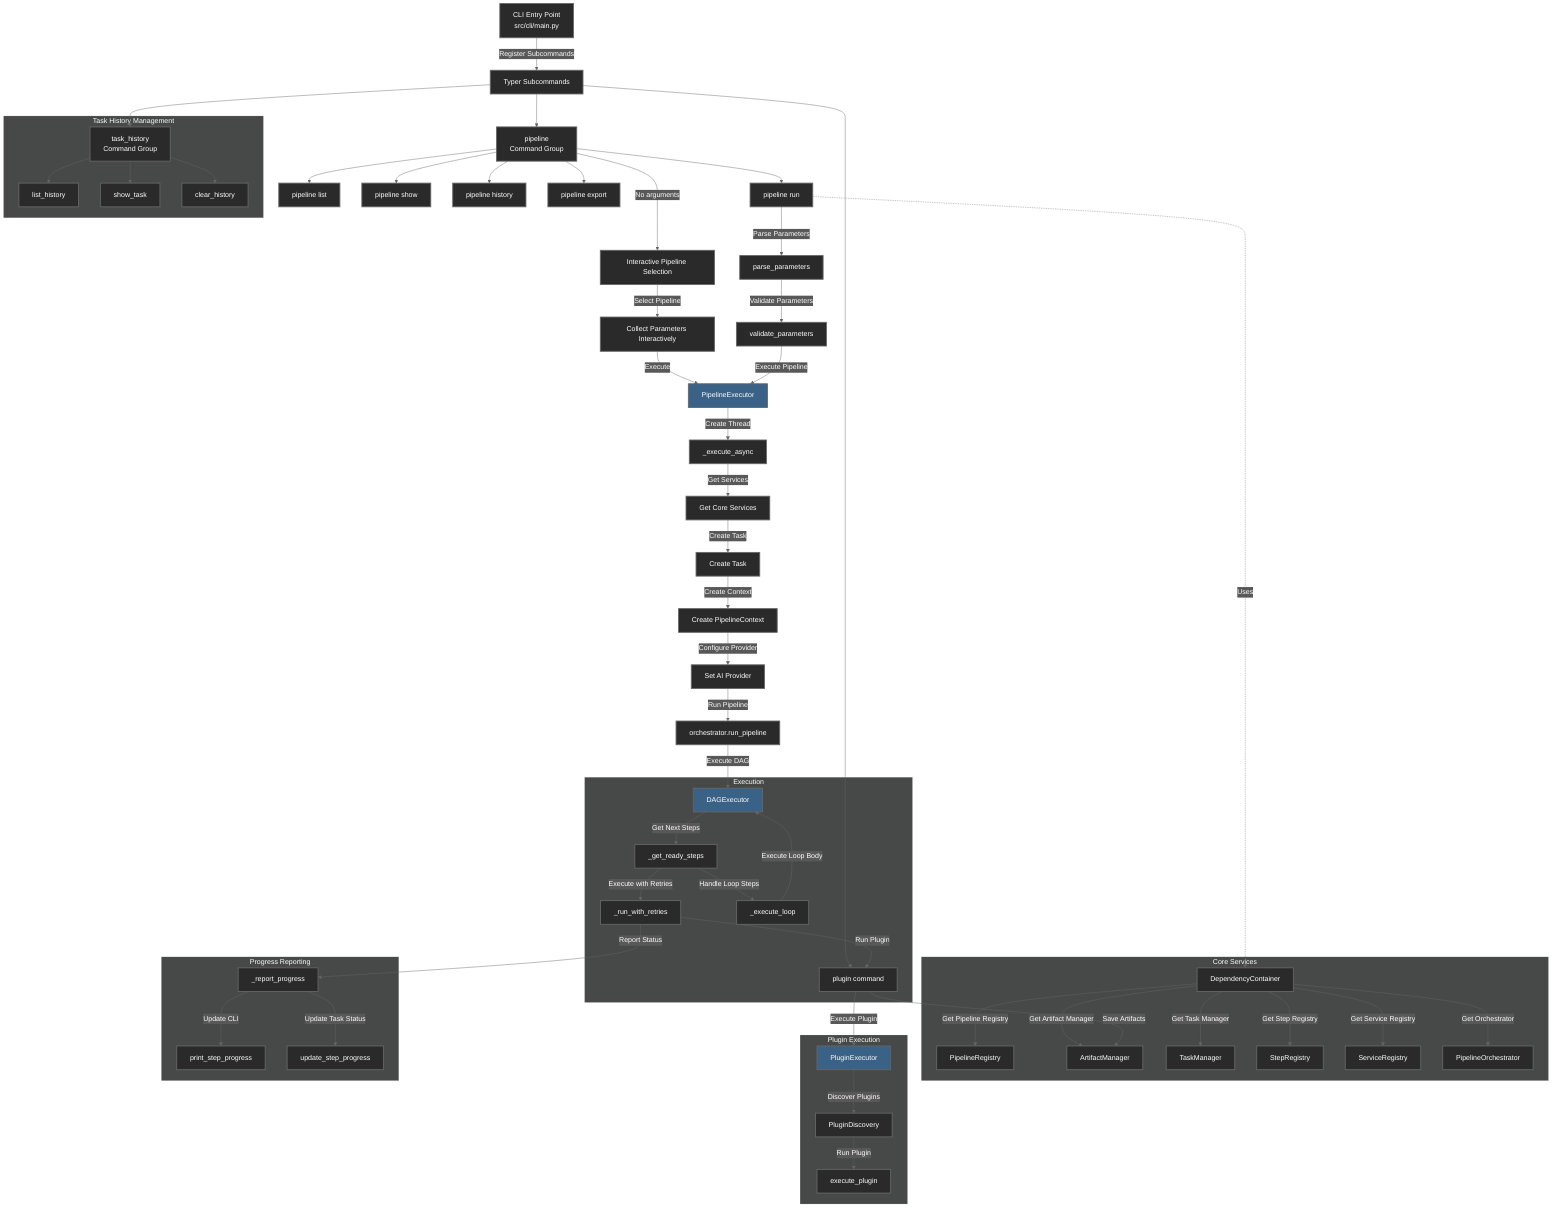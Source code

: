 ---
config:
    theme: dark
    themeVariables:
        primaryColor: "#2A2A2A"
        primaryBorderColor: "#666"
        lineColor: "#666"
        textColor: "#fff"
---
flowchart TD
    %% Main CLI Entry Point
    CLI[CLI Entry Point<br>src/cli/main.py] --> |Register Subcommands| Subcommands[Typer Subcommands]

    %% Subcommands
    Subcommands --> Pipeline[pipeline<br>Command Group]
    Subcommands --> Plugin[plugin<br>Command Group]
    Subcommands --> TaskHistory[task_history<br>Command Group]

    %% Pipeline Commands
    Pipeline --> PipelineList[pipeline list]
    Pipeline --> PipelineShow[pipeline show]
    Pipeline --> PipelineRun[pipeline run]
    Pipeline --> PipelineHistory[pipeline history]
    Pipeline --> PipelineExport[pipeline export]

    %% Interactive Mode
    Pipeline --> |No arguments| PipelineInteractive[Interactive Pipeline Selection]
    PipelineInteractive --> |Select Pipeline| PipelinePrompt[Collect Parameters Interactively]
    PipelinePrompt --> |Execute| Executor[PipelineExecutor]

    %% Pipeline Run Flow
    PipelineRun --> |Parse Parameters| ParseParams[parse_parameters]
    ParseParams --> |Validate Parameters| ValidateParams[validate_parameters]
    ValidateParams --> |Execute Pipeline| Executor

    %% Pipeline Executor
    Executor --> |Create Thread| AsyncExec[_execute_async]
    AsyncExec --> |Get Services| Services[Get Core Services]
    Services --> |Create Task| TaskCreate[Create Task]
    TaskCreate --> |Create Context| ContextCreate[Create PipelineContext]
    ContextCreate --> |Configure Provider| SetProvider[Set AI Provider]
    SetProvider --> |Run Pipeline| RunPipeline[orchestrator.run_pipeline]

    %% Core Services
    subgraph Core[Core Services]
        direction TB
        Container[DependencyContainer]
        PipelineReg[PipelineRegistry]
        ArtifactMgr[ArtifactManager]
        TaskMgr[TaskManager]
        StepReg[StepRegistry]
        ServiceReg[ServiceRegistry]
        Orchestrator[PipelineOrchestrator]

        Container --> |Get Pipeline Registry| PipelineReg
        Container --> |Get Artifact Manager| ArtifactMgr
        Container --> |Get Task Manager| TaskMgr
        Container --> |Get Step Registry| StepReg
        Container --> |Get Service Registry| ServiceReg
        Container --> |Get Orchestrator| Orchestrator
    end

    %% Execution Flow
    subgraph Exec[Execution]
        direction TB
        DAG[DAGExecutor]
        ReadySteps[_get_ready_steps]
        RunWithRetries[_run_with_retries]
        Plugin[Plugin Execution]
        LoopExecution[_execute_loop]

        DAG --> |Get Next Steps| ReadySteps
        ReadySteps --> |Execute with Retries| RunWithRetries
        ReadySteps --> |Handle Loop Steps| LoopExecution
        RunWithRetries --> |Run Plugin| Plugin
        LoopExecution --> |Execute Loop Body| DAG
    end

    %% Plugin Execution
    subgraph PluginExec[Plugin Execution]
        direction TB
        PluginExecutor[PluginExecutor]
        PluginDiscovery[PluginDiscovery]

        Plugin[plugin command] --> |Execute Plugin| PluginExecutor
        PluginExecutor --> |Discover Plugins| PluginDiscovery
        PluginDiscovery --> |Run Plugin| ExecutePlugin[execute_plugin]
    end

    %% Task History
    subgraph History[Task History Management]
        direction TB
        ListHistory[list_history]
        ShowTask[show_task]
        ClearHistory[clear_history]

        TaskHistory --> ListHistory
        TaskHistory --> ShowTask
        TaskHistory --> ClearHistory
    end

    %% Progress Reporting
    subgraph Progress[Progress Reporting]
        direction TB
        ReportProgress[_report_progress]
        PrintProgress[print_step_progress]
        UpdateTaskProgress[update_step_progress]

        ReportProgress --> |Update CLI| PrintProgress
        ReportProgress --> |Update Task Status| UpdateTaskProgress
    end

    %% Connect Main Components
    RunPipeline --> |Execute DAG| DAG
    Plugin --> |Save Artifacts| ArtifactMgr
    RunWithRetries --> |Report Status| ReportProgress
    PipelineRun -.-> |Uses| Container

    %% Style settings
    classDef default fill:#2A2A2A,stroke:#666,stroke-width:2px,color:#FFF;
    classDef highlight fill:#3a6186,stroke:#666,stroke-width:2px,color:#FFF;

    class Executor,DAG,PipelineBuilder,PluginExecutor highlight;